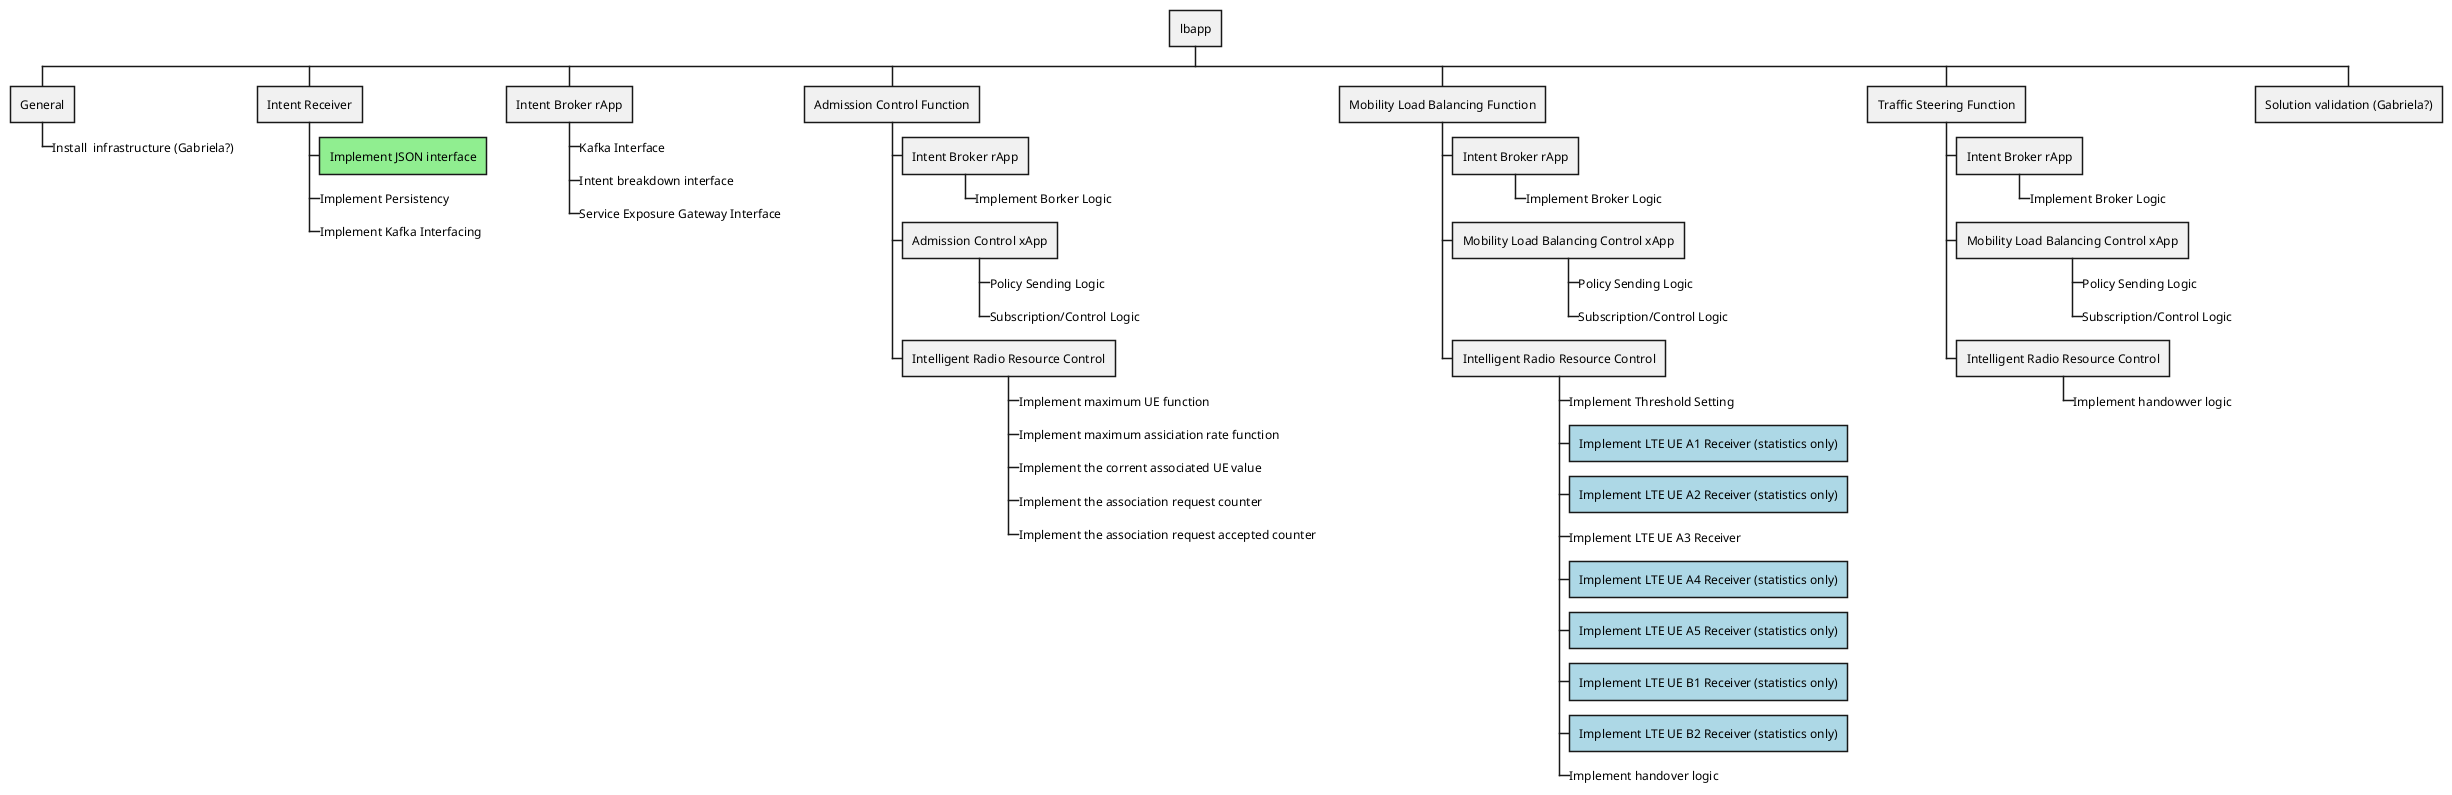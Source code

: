 @startwbs
<style>
.done {
    BackgroundColor LightGreen
}
.optional {
    BackgroundColor LightBlue
}
</style>
* lbapp
** General
***_ Install  infrastructure (Gabriela?)

** Intent Receiver
*** Implement JSON interface <<done>>
***_ Implement Persistency
***_ Implement Kafka Interfacing

** Intent Broker rApp
***_ Kafka Interface
***_ Intent breakdown interface
***_ Service Exposure Gateway Interface

** Admission Control Function
*** Intent Broker rApp
****_ Implement Borker Logic
*** Admission Control xApp
****_ Policy Sending Logic
****_ Subscription/Control Logic
*** Intelligent Radio Resource Control
****_ Implement maximum UE function
****_ Implement maximum assiciation rate function
****_ Implement the corrent associated UE value
****_ Implement the association request counter
****_ Implement the association request accepted counter

** Mobility Load Balancing Function
*** Intent Broker rApp
****_ Implement Broker Logic
*** Mobility Load Balancing Control xApp
****_ Policy Sending Logic
****_ Subscription/Control Logic
*** Intelligent Radio Resource Control
****_ Implement Threshold Setting
**** Implement LTE UE A1 Receiver (statistics only) <<optional>>
**** Implement LTE UE A2 Receiver (statistics only) <<optional>>
****_ Implement LTE UE A3 Receiver
**** Implement LTE UE A4 Receiver (statistics only) <<optional>>
**** Implement LTE UE A5 Receiver (statistics only) <<optional>>
**** Implement LTE UE B1 Receiver (statistics only) <<optional>>
**** Implement LTE UE B2 Receiver (statistics only) <<optional>>
****_ Implement handover logic

** Traffic Steering Function
*** Intent Broker rApp
****_ Implement Broker Logic
*** Mobility Load Balancing Control xApp
****_ Policy Sending Logic
****_ Subscription/Control Logic
*** Intelligent Radio Resource Control
****_ Implement handowver logic

** Solution validation (Gabriela?)

@endwbs